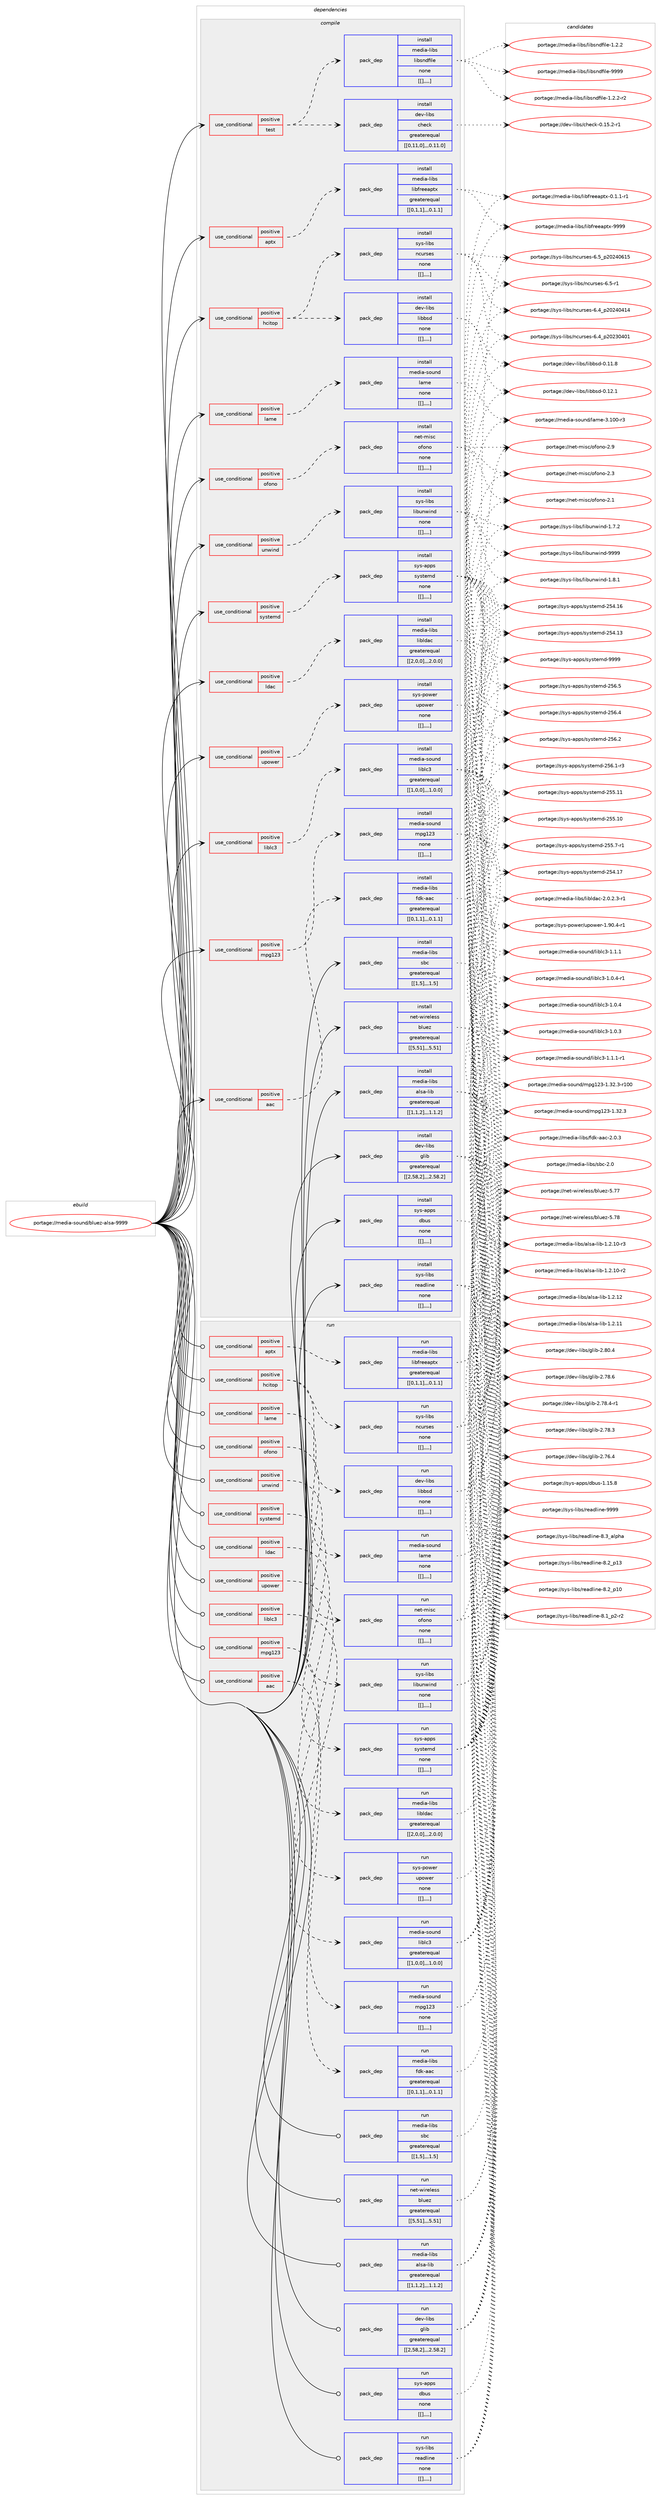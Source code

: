 digraph prolog {

# *************
# Graph options
# *************

newrank=true;
concentrate=true;
compound=true;
graph [rankdir=LR,fontname=Helvetica,fontsize=10,ranksep=1.5];#, ranksep=2.5, nodesep=0.2];
edge  [arrowhead=vee];
node  [fontname=Helvetica,fontsize=10];

# **********
# The ebuild
# **********

subgraph cluster_leftcol {
color=gray;
label=<<i>ebuild</i>>;
id [label="portage://media-sound/bluez-alsa-9999", color=red, width=4, href="../media-sound/bluez-alsa-9999.svg"];
}

# ****************
# The dependencies
# ****************

subgraph cluster_midcol {
color=gray;
label=<<i>dependencies</i>>;
subgraph cluster_compile {
fillcolor="#eeeeee";
style=filled;
label=<<i>compile</i>>;
subgraph cond83132 {
dependency330154 [label=<<TABLE BORDER="0" CELLBORDER="1" CELLSPACING="0" CELLPADDING="4"><TR><TD ROWSPAN="3" CELLPADDING="10">use_conditional</TD></TR><TR><TD>positive</TD></TR><TR><TD>aac</TD></TR></TABLE>>, shape=none, color=red];
subgraph pack244423 {
dependency330155 [label=<<TABLE BORDER="0" CELLBORDER="1" CELLSPACING="0" CELLPADDING="4" WIDTH="220"><TR><TD ROWSPAN="6" CELLPADDING="30">pack_dep</TD></TR><TR><TD WIDTH="110">install</TD></TR><TR><TD>media-libs</TD></TR><TR><TD>fdk-aac</TD></TR><TR><TD>greaterequal</TD></TR><TR><TD>[[0,1,1],,,0.1.1]</TD></TR></TABLE>>, shape=none, color=blue];
}
dependency330154:e -> dependency330155:w [weight=20,style="dashed",arrowhead="vee"];
}
id:e -> dependency330154:w [weight=20,style="solid",arrowhead="vee"];
subgraph cond83133 {
dependency330156 [label=<<TABLE BORDER="0" CELLBORDER="1" CELLSPACING="0" CELLPADDING="4"><TR><TD ROWSPAN="3" CELLPADDING="10">use_conditional</TD></TR><TR><TD>positive</TD></TR><TR><TD>aptx</TD></TR></TABLE>>, shape=none, color=red];
subgraph pack244424 {
dependency330157 [label=<<TABLE BORDER="0" CELLBORDER="1" CELLSPACING="0" CELLPADDING="4" WIDTH="220"><TR><TD ROWSPAN="6" CELLPADDING="30">pack_dep</TD></TR><TR><TD WIDTH="110">install</TD></TR><TR><TD>media-libs</TD></TR><TR><TD>libfreeaptx</TD></TR><TR><TD>greaterequal</TD></TR><TR><TD>[[0,1,1],,,0.1.1]</TD></TR></TABLE>>, shape=none, color=blue];
}
dependency330156:e -> dependency330157:w [weight=20,style="dashed",arrowhead="vee"];
}
id:e -> dependency330156:w [weight=20,style="solid",arrowhead="vee"];
subgraph cond83134 {
dependency330158 [label=<<TABLE BORDER="0" CELLBORDER="1" CELLSPACING="0" CELLPADDING="4"><TR><TD ROWSPAN="3" CELLPADDING="10">use_conditional</TD></TR><TR><TD>positive</TD></TR><TR><TD>hcitop</TD></TR></TABLE>>, shape=none, color=red];
subgraph pack244425 {
dependency330159 [label=<<TABLE BORDER="0" CELLBORDER="1" CELLSPACING="0" CELLPADDING="4" WIDTH="220"><TR><TD ROWSPAN="6" CELLPADDING="30">pack_dep</TD></TR><TR><TD WIDTH="110">install</TD></TR><TR><TD>dev-libs</TD></TR><TR><TD>libbsd</TD></TR><TR><TD>none</TD></TR><TR><TD>[[],,,,]</TD></TR></TABLE>>, shape=none, color=blue];
}
dependency330158:e -> dependency330159:w [weight=20,style="dashed",arrowhead="vee"];
subgraph pack244426 {
dependency330160 [label=<<TABLE BORDER="0" CELLBORDER="1" CELLSPACING="0" CELLPADDING="4" WIDTH="220"><TR><TD ROWSPAN="6" CELLPADDING="30">pack_dep</TD></TR><TR><TD WIDTH="110">install</TD></TR><TR><TD>sys-libs</TD></TR><TR><TD>ncurses</TD></TR><TR><TD>none</TD></TR><TR><TD>[[],,,,]</TD></TR></TABLE>>, shape=none, color=blue];
}
dependency330158:e -> dependency330160:w [weight=20,style="dashed",arrowhead="vee"];
}
id:e -> dependency330158:w [weight=20,style="solid",arrowhead="vee"];
subgraph cond83135 {
dependency330161 [label=<<TABLE BORDER="0" CELLBORDER="1" CELLSPACING="0" CELLPADDING="4"><TR><TD ROWSPAN="3" CELLPADDING="10">use_conditional</TD></TR><TR><TD>positive</TD></TR><TR><TD>lame</TD></TR></TABLE>>, shape=none, color=red];
subgraph pack244427 {
dependency330162 [label=<<TABLE BORDER="0" CELLBORDER="1" CELLSPACING="0" CELLPADDING="4" WIDTH="220"><TR><TD ROWSPAN="6" CELLPADDING="30">pack_dep</TD></TR><TR><TD WIDTH="110">install</TD></TR><TR><TD>media-sound</TD></TR><TR><TD>lame</TD></TR><TR><TD>none</TD></TR><TR><TD>[[],,,,]</TD></TR></TABLE>>, shape=none, color=blue];
}
dependency330161:e -> dependency330162:w [weight=20,style="dashed",arrowhead="vee"];
}
id:e -> dependency330161:w [weight=20,style="solid",arrowhead="vee"];
subgraph cond83136 {
dependency330163 [label=<<TABLE BORDER="0" CELLBORDER="1" CELLSPACING="0" CELLPADDING="4"><TR><TD ROWSPAN="3" CELLPADDING="10">use_conditional</TD></TR><TR><TD>positive</TD></TR><TR><TD>ldac</TD></TR></TABLE>>, shape=none, color=red];
subgraph pack244428 {
dependency330164 [label=<<TABLE BORDER="0" CELLBORDER="1" CELLSPACING="0" CELLPADDING="4" WIDTH="220"><TR><TD ROWSPAN="6" CELLPADDING="30">pack_dep</TD></TR><TR><TD WIDTH="110">install</TD></TR><TR><TD>media-libs</TD></TR><TR><TD>libldac</TD></TR><TR><TD>greaterequal</TD></TR><TR><TD>[[2,0,0],,,2.0.0]</TD></TR></TABLE>>, shape=none, color=blue];
}
dependency330163:e -> dependency330164:w [weight=20,style="dashed",arrowhead="vee"];
}
id:e -> dependency330163:w [weight=20,style="solid",arrowhead="vee"];
subgraph cond83137 {
dependency330165 [label=<<TABLE BORDER="0" CELLBORDER="1" CELLSPACING="0" CELLPADDING="4"><TR><TD ROWSPAN="3" CELLPADDING="10">use_conditional</TD></TR><TR><TD>positive</TD></TR><TR><TD>liblc3</TD></TR></TABLE>>, shape=none, color=red];
subgraph pack244429 {
dependency330166 [label=<<TABLE BORDER="0" CELLBORDER="1" CELLSPACING="0" CELLPADDING="4" WIDTH="220"><TR><TD ROWSPAN="6" CELLPADDING="30">pack_dep</TD></TR><TR><TD WIDTH="110">install</TD></TR><TR><TD>media-sound</TD></TR><TR><TD>liblc3</TD></TR><TR><TD>greaterequal</TD></TR><TR><TD>[[1,0,0],,,1.0.0]</TD></TR></TABLE>>, shape=none, color=blue];
}
dependency330165:e -> dependency330166:w [weight=20,style="dashed",arrowhead="vee"];
}
id:e -> dependency330165:w [weight=20,style="solid",arrowhead="vee"];
subgraph cond83138 {
dependency330167 [label=<<TABLE BORDER="0" CELLBORDER="1" CELLSPACING="0" CELLPADDING="4"><TR><TD ROWSPAN="3" CELLPADDING="10">use_conditional</TD></TR><TR><TD>positive</TD></TR><TR><TD>mpg123</TD></TR></TABLE>>, shape=none, color=red];
subgraph pack244430 {
dependency330168 [label=<<TABLE BORDER="0" CELLBORDER="1" CELLSPACING="0" CELLPADDING="4" WIDTH="220"><TR><TD ROWSPAN="6" CELLPADDING="30">pack_dep</TD></TR><TR><TD WIDTH="110">install</TD></TR><TR><TD>media-sound</TD></TR><TR><TD>mpg123</TD></TR><TR><TD>none</TD></TR><TR><TD>[[],,,,]</TD></TR></TABLE>>, shape=none, color=blue];
}
dependency330167:e -> dependency330168:w [weight=20,style="dashed",arrowhead="vee"];
}
id:e -> dependency330167:w [weight=20,style="solid",arrowhead="vee"];
subgraph cond83139 {
dependency330169 [label=<<TABLE BORDER="0" CELLBORDER="1" CELLSPACING="0" CELLPADDING="4"><TR><TD ROWSPAN="3" CELLPADDING="10">use_conditional</TD></TR><TR><TD>positive</TD></TR><TR><TD>ofono</TD></TR></TABLE>>, shape=none, color=red];
subgraph pack244431 {
dependency330170 [label=<<TABLE BORDER="0" CELLBORDER="1" CELLSPACING="0" CELLPADDING="4" WIDTH="220"><TR><TD ROWSPAN="6" CELLPADDING="30">pack_dep</TD></TR><TR><TD WIDTH="110">install</TD></TR><TR><TD>net-misc</TD></TR><TR><TD>ofono</TD></TR><TR><TD>none</TD></TR><TR><TD>[[],,,,]</TD></TR></TABLE>>, shape=none, color=blue];
}
dependency330169:e -> dependency330170:w [weight=20,style="dashed",arrowhead="vee"];
}
id:e -> dependency330169:w [weight=20,style="solid",arrowhead="vee"];
subgraph cond83140 {
dependency330171 [label=<<TABLE BORDER="0" CELLBORDER="1" CELLSPACING="0" CELLPADDING="4"><TR><TD ROWSPAN="3" CELLPADDING="10">use_conditional</TD></TR><TR><TD>positive</TD></TR><TR><TD>systemd</TD></TR></TABLE>>, shape=none, color=red];
subgraph pack244432 {
dependency330172 [label=<<TABLE BORDER="0" CELLBORDER="1" CELLSPACING="0" CELLPADDING="4" WIDTH="220"><TR><TD ROWSPAN="6" CELLPADDING="30">pack_dep</TD></TR><TR><TD WIDTH="110">install</TD></TR><TR><TD>sys-apps</TD></TR><TR><TD>systemd</TD></TR><TR><TD>none</TD></TR><TR><TD>[[],,,,]</TD></TR></TABLE>>, shape=none, color=blue];
}
dependency330171:e -> dependency330172:w [weight=20,style="dashed",arrowhead="vee"];
}
id:e -> dependency330171:w [weight=20,style="solid",arrowhead="vee"];
subgraph cond83141 {
dependency330173 [label=<<TABLE BORDER="0" CELLBORDER="1" CELLSPACING="0" CELLPADDING="4"><TR><TD ROWSPAN="3" CELLPADDING="10">use_conditional</TD></TR><TR><TD>positive</TD></TR><TR><TD>test</TD></TR></TABLE>>, shape=none, color=red];
subgraph pack244433 {
dependency330174 [label=<<TABLE BORDER="0" CELLBORDER="1" CELLSPACING="0" CELLPADDING="4" WIDTH="220"><TR><TD ROWSPAN="6" CELLPADDING="30">pack_dep</TD></TR><TR><TD WIDTH="110">install</TD></TR><TR><TD>dev-libs</TD></TR><TR><TD>check</TD></TR><TR><TD>greaterequal</TD></TR><TR><TD>[[0,11,0],,,0.11.0]</TD></TR></TABLE>>, shape=none, color=blue];
}
dependency330173:e -> dependency330174:w [weight=20,style="dashed",arrowhead="vee"];
subgraph pack244434 {
dependency330175 [label=<<TABLE BORDER="0" CELLBORDER="1" CELLSPACING="0" CELLPADDING="4" WIDTH="220"><TR><TD ROWSPAN="6" CELLPADDING="30">pack_dep</TD></TR><TR><TD WIDTH="110">install</TD></TR><TR><TD>media-libs</TD></TR><TR><TD>libsndfile</TD></TR><TR><TD>none</TD></TR><TR><TD>[[],,,,]</TD></TR></TABLE>>, shape=none, color=blue];
}
dependency330173:e -> dependency330175:w [weight=20,style="dashed",arrowhead="vee"];
}
id:e -> dependency330173:w [weight=20,style="solid",arrowhead="vee"];
subgraph cond83142 {
dependency330176 [label=<<TABLE BORDER="0" CELLBORDER="1" CELLSPACING="0" CELLPADDING="4"><TR><TD ROWSPAN="3" CELLPADDING="10">use_conditional</TD></TR><TR><TD>positive</TD></TR><TR><TD>unwind</TD></TR></TABLE>>, shape=none, color=red];
subgraph pack244435 {
dependency330177 [label=<<TABLE BORDER="0" CELLBORDER="1" CELLSPACING="0" CELLPADDING="4" WIDTH="220"><TR><TD ROWSPAN="6" CELLPADDING="30">pack_dep</TD></TR><TR><TD WIDTH="110">install</TD></TR><TR><TD>sys-libs</TD></TR><TR><TD>libunwind</TD></TR><TR><TD>none</TD></TR><TR><TD>[[],,,,]</TD></TR></TABLE>>, shape=none, color=blue];
}
dependency330176:e -> dependency330177:w [weight=20,style="dashed",arrowhead="vee"];
}
id:e -> dependency330176:w [weight=20,style="solid",arrowhead="vee"];
subgraph cond83143 {
dependency330178 [label=<<TABLE BORDER="0" CELLBORDER="1" CELLSPACING="0" CELLPADDING="4"><TR><TD ROWSPAN="3" CELLPADDING="10">use_conditional</TD></TR><TR><TD>positive</TD></TR><TR><TD>upower</TD></TR></TABLE>>, shape=none, color=red];
subgraph pack244436 {
dependency330179 [label=<<TABLE BORDER="0" CELLBORDER="1" CELLSPACING="0" CELLPADDING="4" WIDTH="220"><TR><TD ROWSPAN="6" CELLPADDING="30">pack_dep</TD></TR><TR><TD WIDTH="110">install</TD></TR><TR><TD>sys-power</TD></TR><TR><TD>upower</TD></TR><TR><TD>none</TD></TR><TR><TD>[[],,,,]</TD></TR></TABLE>>, shape=none, color=blue];
}
dependency330178:e -> dependency330179:w [weight=20,style="dashed",arrowhead="vee"];
}
id:e -> dependency330178:w [weight=20,style="solid",arrowhead="vee"];
subgraph pack244437 {
dependency330180 [label=<<TABLE BORDER="0" CELLBORDER="1" CELLSPACING="0" CELLPADDING="4" WIDTH="220"><TR><TD ROWSPAN="6" CELLPADDING="30">pack_dep</TD></TR><TR><TD WIDTH="110">install</TD></TR><TR><TD>dev-libs</TD></TR><TR><TD>glib</TD></TR><TR><TD>greaterequal</TD></TR><TR><TD>[[2,58,2],,,2.58.2]</TD></TR></TABLE>>, shape=none, color=blue];
}
id:e -> dependency330180:w [weight=20,style="solid",arrowhead="vee"];
subgraph pack244438 {
dependency330181 [label=<<TABLE BORDER="0" CELLBORDER="1" CELLSPACING="0" CELLPADDING="4" WIDTH="220"><TR><TD ROWSPAN="6" CELLPADDING="30">pack_dep</TD></TR><TR><TD WIDTH="110">install</TD></TR><TR><TD>media-libs</TD></TR><TR><TD>alsa-lib</TD></TR><TR><TD>greaterequal</TD></TR><TR><TD>[[1,1,2],,,1.1.2]</TD></TR></TABLE>>, shape=none, color=blue];
}
id:e -> dependency330181:w [weight=20,style="solid",arrowhead="vee"];
subgraph pack244439 {
dependency330182 [label=<<TABLE BORDER="0" CELLBORDER="1" CELLSPACING="0" CELLPADDING="4" WIDTH="220"><TR><TD ROWSPAN="6" CELLPADDING="30">pack_dep</TD></TR><TR><TD WIDTH="110">install</TD></TR><TR><TD>media-libs</TD></TR><TR><TD>sbc</TD></TR><TR><TD>greaterequal</TD></TR><TR><TD>[[1,5],,,1.5]</TD></TR></TABLE>>, shape=none, color=blue];
}
id:e -> dependency330182:w [weight=20,style="solid",arrowhead="vee"];
subgraph pack244440 {
dependency330183 [label=<<TABLE BORDER="0" CELLBORDER="1" CELLSPACING="0" CELLPADDING="4" WIDTH="220"><TR><TD ROWSPAN="6" CELLPADDING="30">pack_dep</TD></TR><TR><TD WIDTH="110">install</TD></TR><TR><TD>net-wireless</TD></TR><TR><TD>bluez</TD></TR><TR><TD>greaterequal</TD></TR><TR><TD>[[5,51],,,5.51]</TD></TR></TABLE>>, shape=none, color=blue];
}
id:e -> dependency330183:w [weight=20,style="solid",arrowhead="vee"];
subgraph pack244441 {
dependency330184 [label=<<TABLE BORDER="0" CELLBORDER="1" CELLSPACING="0" CELLPADDING="4" WIDTH="220"><TR><TD ROWSPAN="6" CELLPADDING="30">pack_dep</TD></TR><TR><TD WIDTH="110">install</TD></TR><TR><TD>sys-apps</TD></TR><TR><TD>dbus</TD></TR><TR><TD>none</TD></TR><TR><TD>[[],,,,]</TD></TR></TABLE>>, shape=none, color=blue];
}
id:e -> dependency330184:w [weight=20,style="solid",arrowhead="vee"];
subgraph pack244442 {
dependency330185 [label=<<TABLE BORDER="0" CELLBORDER="1" CELLSPACING="0" CELLPADDING="4" WIDTH="220"><TR><TD ROWSPAN="6" CELLPADDING="30">pack_dep</TD></TR><TR><TD WIDTH="110">install</TD></TR><TR><TD>sys-libs</TD></TR><TR><TD>readline</TD></TR><TR><TD>none</TD></TR><TR><TD>[[],,,,]</TD></TR></TABLE>>, shape=none, color=blue];
}
id:e -> dependency330185:w [weight=20,style="solid",arrowhead="vee"];
}
subgraph cluster_compileandrun {
fillcolor="#eeeeee";
style=filled;
label=<<i>compile and run</i>>;
}
subgraph cluster_run {
fillcolor="#eeeeee";
style=filled;
label=<<i>run</i>>;
subgraph cond83144 {
dependency330186 [label=<<TABLE BORDER="0" CELLBORDER="1" CELLSPACING="0" CELLPADDING="4"><TR><TD ROWSPAN="3" CELLPADDING="10">use_conditional</TD></TR><TR><TD>positive</TD></TR><TR><TD>aac</TD></TR></TABLE>>, shape=none, color=red];
subgraph pack244443 {
dependency330187 [label=<<TABLE BORDER="0" CELLBORDER="1" CELLSPACING="0" CELLPADDING="4" WIDTH="220"><TR><TD ROWSPAN="6" CELLPADDING="30">pack_dep</TD></TR><TR><TD WIDTH="110">run</TD></TR><TR><TD>media-libs</TD></TR><TR><TD>fdk-aac</TD></TR><TR><TD>greaterequal</TD></TR><TR><TD>[[0,1,1],,,0.1.1]</TD></TR></TABLE>>, shape=none, color=blue];
}
dependency330186:e -> dependency330187:w [weight=20,style="dashed",arrowhead="vee"];
}
id:e -> dependency330186:w [weight=20,style="solid",arrowhead="odot"];
subgraph cond83145 {
dependency330188 [label=<<TABLE BORDER="0" CELLBORDER="1" CELLSPACING="0" CELLPADDING="4"><TR><TD ROWSPAN="3" CELLPADDING="10">use_conditional</TD></TR><TR><TD>positive</TD></TR><TR><TD>aptx</TD></TR></TABLE>>, shape=none, color=red];
subgraph pack244444 {
dependency330189 [label=<<TABLE BORDER="0" CELLBORDER="1" CELLSPACING="0" CELLPADDING="4" WIDTH="220"><TR><TD ROWSPAN="6" CELLPADDING="30">pack_dep</TD></TR><TR><TD WIDTH="110">run</TD></TR><TR><TD>media-libs</TD></TR><TR><TD>libfreeaptx</TD></TR><TR><TD>greaterequal</TD></TR><TR><TD>[[0,1,1],,,0.1.1]</TD></TR></TABLE>>, shape=none, color=blue];
}
dependency330188:e -> dependency330189:w [weight=20,style="dashed",arrowhead="vee"];
}
id:e -> dependency330188:w [weight=20,style="solid",arrowhead="odot"];
subgraph cond83146 {
dependency330190 [label=<<TABLE BORDER="0" CELLBORDER="1" CELLSPACING="0" CELLPADDING="4"><TR><TD ROWSPAN="3" CELLPADDING="10">use_conditional</TD></TR><TR><TD>positive</TD></TR><TR><TD>hcitop</TD></TR></TABLE>>, shape=none, color=red];
subgraph pack244445 {
dependency330191 [label=<<TABLE BORDER="0" CELLBORDER="1" CELLSPACING="0" CELLPADDING="4" WIDTH="220"><TR><TD ROWSPAN="6" CELLPADDING="30">pack_dep</TD></TR><TR><TD WIDTH="110">run</TD></TR><TR><TD>dev-libs</TD></TR><TR><TD>libbsd</TD></TR><TR><TD>none</TD></TR><TR><TD>[[],,,,]</TD></TR></TABLE>>, shape=none, color=blue];
}
dependency330190:e -> dependency330191:w [weight=20,style="dashed",arrowhead="vee"];
subgraph pack244446 {
dependency330192 [label=<<TABLE BORDER="0" CELLBORDER="1" CELLSPACING="0" CELLPADDING="4" WIDTH="220"><TR><TD ROWSPAN="6" CELLPADDING="30">pack_dep</TD></TR><TR><TD WIDTH="110">run</TD></TR><TR><TD>sys-libs</TD></TR><TR><TD>ncurses</TD></TR><TR><TD>none</TD></TR><TR><TD>[[],,,,]</TD></TR></TABLE>>, shape=none, color=blue];
}
dependency330190:e -> dependency330192:w [weight=20,style="dashed",arrowhead="vee"];
}
id:e -> dependency330190:w [weight=20,style="solid",arrowhead="odot"];
subgraph cond83147 {
dependency330193 [label=<<TABLE BORDER="0" CELLBORDER="1" CELLSPACING="0" CELLPADDING="4"><TR><TD ROWSPAN="3" CELLPADDING="10">use_conditional</TD></TR><TR><TD>positive</TD></TR><TR><TD>lame</TD></TR></TABLE>>, shape=none, color=red];
subgraph pack244447 {
dependency330194 [label=<<TABLE BORDER="0" CELLBORDER="1" CELLSPACING="0" CELLPADDING="4" WIDTH="220"><TR><TD ROWSPAN="6" CELLPADDING="30">pack_dep</TD></TR><TR><TD WIDTH="110">run</TD></TR><TR><TD>media-sound</TD></TR><TR><TD>lame</TD></TR><TR><TD>none</TD></TR><TR><TD>[[],,,,]</TD></TR></TABLE>>, shape=none, color=blue];
}
dependency330193:e -> dependency330194:w [weight=20,style="dashed",arrowhead="vee"];
}
id:e -> dependency330193:w [weight=20,style="solid",arrowhead="odot"];
subgraph cond83148 {
dependency330195 [label=<<TABLE BORDER="0" CELLBORDER="1" CELLSPACING="0" CELLPADDING="4"><TR><TD ROWSPAN="3" CELLPADDING="10">use_conditional</TD></TR><TR><TD>positive</TD></TR><TR><TD>ldac</TD></TR></TABLE>>, shape=none, color=red];
subgraph pack244448 {
dependency330196 [label=<<TABLE BORDER="0" CELLBORDER="1" CELLSPACING="0" CELLPADDING="4" WIDTH="220"><TR><TD ROWSPAN="6" CELLPADDING="30">pack_dep</TD></TR><TR><TD WIDTH="110">run</TD></TR><TR><TD>media-libs</TD></TR><TR><TD>libldac</TD></TR><TR><TD>greaterequal</TD></TR><TR><TD>[[2,0,0],,,2.0.0]</TD></TR></TABLE>>, shape=none, color=blue];
}
dependency330195:e -> dependency330196:w [weight=20,style="dashed",arrowhead="vee"];
}
id:e -> dependency330195:w [weight=20,style="solid",arrowhead="odot"];
subgraph cond83149 {
dependency330197 [label=<<TABLE BORDER="0" CELLBORDER="1" CELLSPACING="0" CELLPADDING="4"><TR><TD ROWSPAN="3" CELLPADDING="10">use_conditional</TD></TR><TR><TD>positive</TD></TR><TR><TD>liblc3</TD></TR></TABLE>>, shape=none, color=red];
subgraph pack244449 {
dependency330198 [label=<<TABLE BORDER="0" CELLBORDER="1" CELLSPACING="0" CELLPADDING="4" WIDTH="220"><TR><TD ROWSPAN="6" CELLPADDING="30">pack_dep</TD></TR><TR><TD WIDTH="110">run</TD></TR><TR><TD>media-sound</TD></TR><TR><TD>liblc3</TD></TR><TR><TD>greaterequal</TD></TR><TR><TD>[[1,0,0],,,1.0.0]</TD></TR></TABLE>>, shape=none, color=blue];
}
dependency330197:e -> dependency330198:w [weight=20,style="dashed",arrowhead="vee"];
}
id:e -> dependency330197:w [weight=20,style="solid",arrowhead="odot"];
subgraph cond83150 {
dependency330199 [label=<<TABLE BORDER="0" CELLBORDER="1" CELLSPACING="0" CELLPADDING="4"><TR><TD ROWSPAN="3" CELLPADDING="10">use_conditional</TD></TR><TR><TD>positive</TD></TR><TR><TD>mpg123</TD></TR></TABLE>>, shape=none, color=red];
subgraph pack244450 {
dependency330200 [label=<<TABLE BORDER="0" CELLBORDER="1" CELLSPACING="0" CELLPADDING="4" WIDTH="220"><TR><TD ROWSPAN="6" CELLPADDING="30">pack_dep</TD></TR><TR><TD WIDTH="110">run</TD></TR><TR><TD>media-sound</TD></TR><TR><TD>mpg123</TD></TR><TR><TD>none</TD></TR><TR><TD>[[],,,,]</TD></TR></TABLE>>, shape=none, color=blue];
}
dependency330199:e -> dependency330200:w [weight=20,style="dashed",arrowhead="vee"];
}
id:e -> dependency330199:w [weight=20,style="solid",arrowhead="odot"];
subgraph cond83151 {
dependency330201 [label=<<TABLE BORDER="0" CELLBORDER="1" CELLSPACING="0" CELLPADDING="4"><TR><TD ROWSPAN="3" CELLPADDING="10">use_conditional</TD></TR><TR><TD>positive</TD></TR><TR><TD>ofono</TD></TR></TABLE>>, shape=none, color=red];
subgraph pack244451 {
dependency330202 [label=<<TABLE BORDER="0" CELLBORDER="1" CELLSPACING="0" CELLPADDING="4" WIDTH="220"><TR><TD ROWSPAN="6" CELLPADDING="30">pack_dep</TD></TR><TR><TD WIDTH="110">run</TD></TR><TR><TD>net-misc</TD></TR><TR><TD>ofono</TD></TR><TR><TD>none</TD></TR><TR><TD>[[],,,,]</TD></TR></TABLE>>, shape=none, color=blue];
}
dependency330201:e -> dependency330202:w [weight=20,style="dashed",arrowhead="vee"];
}
id:e -> dependency330201:w [weight=20,style="solid",arrowhead="odot"];
subgraph cond83152 {
dependency330203 [label=<<TABLE BORDER="0" CELLBORDER="1" CELLSPACING="0" CELLPADDING="4"><TR><TD ROWSPAN="3" CELLPADDING="10">use_conditional</TD></TR><TR><TD>positive</TD></TR><TR><TD>systemd</TD></TR></TABLE>>, shape=none, color=red];
subgraph pack244452 {
dependency330204 [label=<<TABLE BORDER="0" CELLBORDER="1" CELLSPACING="0" CELLPADDING="4" WIDTH="220"><TR><TD ROWSPAN="6" CELLPADDING="30">pack_dep</TD></TR><TR><TD WIDTH="110">run</TD></TR><TR><TD>sys-apps</TD></TR><TR><TD>systemd</TD></TR><TR><TD>none</TD></TR><TR><TD>[[],,,,]</TD></TR></TABLE>>, shape=none, color=blue];
}
dependency330203:e -> dependency330204:w [weight=20,style="dashed",arrowhead="vee"];
}
id:e -> dependency330203:w [weight=20,style="solid",arrowhead="odot"];
subgraph cond83153 {
dependency330205 [label=<<TABLE BORDER="0" CELLBORDER="1" CELLSPACING="0" CELLPADDING="4"><TR><TD ROWSPAN="3" CELLPADDING="10">use_conditional</TD></TR><TR><TD>positive</TD></TR><TR><TD>unwind</TD></TR></TABLE>>, shape=none, color=red];
subgraph pack244453 {
dependency330206 [label=<<TABLE BORDER="0" CELLBORDER="1" CELLSPACING="0" CELLPADDING="4" WIDTH="220"><TR><TD ROWSPAN="6" CELLPADDING="30">pack_dep</TD></TR><TR><TD WIDTH="110">run</TD></TR><TR><TD>sys-libs</TD></TR><TR><TD>libunwind</TD></TR><TR><TD>none</TD></TR><TR><TD>[[],,,,]</TD></TR></TABLE>>, shape=none, color=blue];
}
dependency330205:e -> dependency330206:w [weight=20,style="dashed",arrowhead="vee"];
}
id:e -> dependency330205:w [weight=20,style="solid",arrowhead="odot"];
subgraph cond83154 {
dependency330207 [label=<<TABLE BORDER="0" CELLBORDER="1" CELLSPACING="0" CELLPADDING="4"><TR><TD ROWSPAN="3" CELLPADDING="10">use_conditional</TD></TR><TR><TD>positive</TD></TR><TR><TD>upower</TD></TR></TABLE>>, shape=none, color=red];
subgraph pack244454 {
dependency330208 [label=<<TABLE BORDER="0" CELLBORDER="1" CELLSPACING="0" CELLPADDING="4" WIDTH="220"><TR><TD ROWSPAN="6" CELLPADDING="30">pack_dep</TD></TR><TR><TD WIDTH="110">run</TD></TR><TR><TD>sys-power</TD></TR><TR><TD>upower</TD></TR><TR><TD>none</TD></TR><TR><TD>[[],,,,]</TD></TR></TABLE>>, shape=none, color=blue];
}
dependency330207:e -> dependency330208:w [weight=20,style="dashed",arrowhead="vee"];
}
id:e -> dependency330207:w [weight=20,style="solid",arrowhead="odot"];
subgraph pack244455 {
dependency330209 [label=<<TABLE BORDER="0" CELLBORDER="1" CELLSPACING="0" CELLPADDING="4" WIDTH="220"><TR><TD ROWSPAN="6" CELLPADDING="30">pack_dep</TD></TR><TR><TD WIDTH="110">run</TD></TR><TR><TD>dev-libs</TD></TR><TR><TD>glib</TD></TR><TR><TD>greaterequal</TD></TR><TR><TD>[[2,58,2],,,2.58.2]</TD></TR></TABLE>>, shape=none, color=blue];
}
id:e -> dependency330209:w [weight=20,style="solid",arrowhead="odot"];
subgraph pack244456 {
dependency330210 [label=<<TABLE BORDER="0" CELLBORDER="1" CELLSPACING="0" CELLPADDING="4" WIDTH="220"><TR><TD ROWSPAN="6" CELLPADDING="30">pack_dep</TD></TR><TR><TD WIDTH="110">run</TD></TR><TR><TD>media-libs</TD></TR><TR><TD>alsa-lib</TD></TR><TR><TD>greaterequal</TD></TR><TR><TD>[[1,1,2],,,1.1.2]</TD></TR></TABLE>>, shape=none, color=blue];
}
id:e -> dependency330210:w [weight=20,style="solid",arrowhead="odot"];
subgraph pack244457 {
dependency330211 [label=<<TABLE BORDER="0" CELLBORDER="1" CELLSPACING="0" CELLPADDING="4" WIDTH="220"><TR><TD ROWSPAN="6" CELLPADDING="30">pack_dep</TD></TR><TR><TD WIDTH="110">run</TD></TR><TR><TD>media-libs</TD></TR><TR><TD>sbc</TD></TR><TR><TD>greaterequal</TD></TR><TR><TD>[[1,5],,,1.5]</TD></TR></TABLE>>, shape=none, color=blue];
}
id:e -> dependency330211:w [weight=20,style="solid",arrowhead="odot"];
subgraph pack244458 {
dependency330212 [label=<<TABLE BORDER="0" CELLBORDER="1" CELLSPACING="0" CELLPADDING="4" WIDTH="220"><TR><TD ROWSPAN="6" CELLPADDING="30">pack_dep</TD></TR><TR><TD WIDTH="110">run</TD></TR><TR><TD>net-wireless</TD></TR><TR><TD>bluez</TD></TR><TR><TD>greaterequal</TD></TR><TR><TD>[[5,51],,,5.51]</TD></TR></TABLE>>, shape=none, color=blue];
}
id:e -> dependency330212:w [weight=20,style="solid",arrowhead="odot"];
subgraph pack244459 {
dependency330213 [label=<<TABLE BORDER="0" CELLBORDER="1" CELLSPACING="0" CELLPADDING="4" WIDTH="220"><TR><TD ROWSPAN="6" CELLPADDING="30">pack_dep</TD></TR><TR><TD WIDTH="110">run</TD></TR><TR><TD>sys-apps</TD></TR><TR><TD>dbus</TD></TR><TR><TD>none</TD></TR><TR><TD>[[],,,,]</TD></TR></TABLE>>, shape=none, color=blue];
}
id:e -> dependency330213:w [weight=20,style="solid",arrowhead="odot"];
subgraph pack244460 {
dependency330214 [label=<<TABLE BORDER="0" CELLBORDER="1" CELLSPACING="0" CELLPADDING="4" WIDTH="220"><TR><TD ROWSPAN="6" CELLPADDING="30">pack_dep</TD></TR><TR><TD WIDTH="110">run</TD></TR><TR><TD>sys-libs</TD></TR><TR><TD>readline</TD></TR><TR><TD>none</TD></TR><TR><TD>[[],,,,]</TD></TR></TABLE>>, shape=none, color=blue];
}
id:e -> dependency330214:w [weight=20,style="solid",arrowhead="odot"];
}
}

# **************
# The candidates
# **************

subgraph cluster_choices {
rank=same;
color=gray;
label=<<i>candidates</i>>;

subgraph choice244423 {
color=black;
nodesep=1;
choice1091011001059745108105981154710210010745979799455046484651 [label="portage://media-libs/fdk-aac-2.0.3", color=red, width=4,href="../media-libs/fdk-aac-2.0.3.svg"];
dependency330155:e -> choice1091011001059745108105981154710210010745979799455046484651:w [style=dotted,weight="100"];
}
subgraph choice244424 {
color=black;
nodesep=1;
choice1091011001059745108105981154710810598102114101101971121161204557575757 [label="portage://media-libs/libfreeaptx-9999", color=red, width=4,href="../media-libs/libfreeaptx-9999.svg"];
choice1091011001059745108105981154710810598102114101101971121161204548464946494511449 [label="portage://media-libs/libfreeaptx-0.1.1-r1", color=red, width=4,href="../media-libs/libfreeaptx-0.1.1-r1.svg"];
dependency330157:e -> choice1091011001059745108105981154710810598102114101101971121161204557575757:w [style=dotted,weight="100"];
dependency330157:e -> choice1091011001059745108105981154710810598102114101101971121161204548464946494511449:w [style=dotted,weight="100"];
}
subgraph choice244425 {
color=black;
nodesep=1;
choice100101118451081059811547108105989811510045484649504649 [label="portage://dev-libs/libbsd-0.12.1", color=red, width=4,href="../dev-libs/libbsd-0.12.1.svg"];
choice100101118451081059811547108105989811510045484649494656 [label="portage://dev-libs/libbsd-0.11.8", color=red, width=4,href="../dev-libs/libbsd-0.11.8.svg"];
dependency330159:e -> choice100101118451081059811547108105989811510045484649504649:w [style=dotted,weight="100"];
dependency330159:e -> choice100101118451081059811547108105989811510045484649494656:w [style=dotted,weight="100"];
}
subgraph choice244426 {
color=black;
nodesep=1;
choice1151211154510810598115471109911711411510111545544653951125048505248544953 [label="portage://sys-libs/ncurses-6.5_p20240615", color=red, width=4,href="../sys-libs/ncurses-6.5_p20240615.svg"];
choice11512111545108105981154711099117114115101115455446534511449 [label="portage://sys-libs/ncurses-6.5-r1", color=red, width=4,href="../sys-libs/ncurses-6.5-r1.svg"];
choice1151211154510810598115471109911711411510111545544652951125048505248524952 [label="portage://sys-libs/ncurses-6.4_p20240414", color=red, width=4,href="../sys-libs/ncurses-6.4_p20240414.svg"];
choice1151211154510810598115471109911711411510111545544652951125048505148524849 [label="portage://sys-libs/ncurses-6.4_p20230401", color=red, width=4,href="../sys-libs/ncurses-6.4_p20230401.svg"];
dependency330160:e -> choice1151211154510810598115471109911711411510111545544653951125048505248544953:w [style=dotted,weight="100"];
dependency330160:e -> choice11512111545108105981154711099117114115101115455446534511449:w [style=dotted,weight="100"];
dependency330160:e -> choice1151211154510810598115471109911711411510111545544652951125048505248524952:w [style=dotted,weight="100"];
dependency330160:e -> choice1151211154510810598115471109911711411510111545544652951125048505148524849:w [style=dotted,weight="100"];
}
subgraph choice244427 {
color=black;
nodesep=1;
choice109101100105974511511111711010047108971091014551464948484511451 [label="portage://media-sound/lame-3.100-r3", color=red, width=4,href="../media-sound/lame-3.100-r3.svg"];
dependency330162:e -> choice109101100105974511511111711010047108971091014551464948484511451:w [style=dotted,weight="100"];
}
subgraph choice244428 {
color=black;
nodesep=1;
choice1091011001059745108105981154710810598108100979945504648465046514511449 [label="portage://media-libs/libldac-2.0.2.3-r1", color=red, width=4,href="../media-libs/libldac-2.0.2.3-r1.svg"];
dependency330164:e -> choice1091011001059745108105981154710810598108100979945504648465046514511449:w [style=dotted,weight="100"];
}
subgraph choice244429 {
color=black;
nodesep=1;
choice1091011001059745115111117110100471081059810899514549464946494511449 [label="portage://media-sound/liblc3-1.1.1-r1", color=red, width=4,href="../media-sound/liblc3-1.1.1-r1.svg"];
choice109101100105974511511111711010047108105981089951454946494649 [label="portage://media-sound/liblc3-1.1.1", color=red, width=4,href="../media-sound/liblc3-1.1.1.svg"];
choice1091011001059745115111117110100471081059810899514549464846524511449 [label="portage://media-sound/liblc3-1.0.4-r1", color=red, width=4,href="../media-sound/liblc3-1.0.4-r1.svg"];
choice109101100105974511511111711010047108105981089951454946484652 [label="portage://media-sound/liblc3-1.0.4", color=red, width=4,href="../media-sound/liblc3-1.0.4.svg"];
choice109101100105974511511111711010047108105981089951454946484651 [label="portage://media-sound/liblc3-1.0.3", color=red, width=4,href="../media-sound/liblc3-1.0.3.svg"];
dependency330166:e -> choice1091011001059745115111117110100471081059810899514549464946494511449:w [style=dotted,weight="100"];
dependency330166:e -> choice109101100105974511511111711010047108105981089951454946494649:w [style=dotted,weight="100"];
dependency330166:e -> choice1091011001059745115111117110100471081059810899514549464846524511449:w [style=dotted,weight="100"];
dependency330166:e -> choice109101100105974511511111711010047108105981089951454946484652:w [style=dotted,weight="100"];
dependency330166:e -> choice109101100105974511511111711010047108105981089951454946484651:w [style=dotted,weight="100"];
}
subgraph choice244430 {
color=black;
nodesep=1;
choice1091011001059745115111117110100471091121034950514549465150465145114494848 [label="portage://media-sound/mpg123-1.32.3-r100", color=red, width=4,href="../media-sound/mpg123-1.32.3-r100.svg"];
choice10910110010597451151111171101004710911210349505145494651504651 [label="portage://media-sound/mpg123-1.32.3", color=red, width=4,href="../media-sound/mpg123-1.32.3.svg"];
dependency330168:e -> choice1091011001059745115111117110100471091121034950514549465150465145114494848:w [style=dotted,weight="100"];
dependency330168:e -> choice10910110010597451151111171101004710911210349505145494651504651:w [style=dotted,weight="100"];
}
subgraph choice244431 {
color=black;
nodesep=1;
choice11010111645109105115994711110211111011145504657 [label="portage://net-misc/ofono-2.9", color=red, width=4,href="../net-misc/ofono-2.9.svg"];
choice11010111645109105115994711110211111011145504651 [label="portage://net-misc/ofono-2.3", color=red, width=4,href="../net-misc/ofono-2.3.svg"];
choice11010111645109105115994711110211111011145504649 [label="portage://net-misc/ofono-2.1", color=red, width=4,href="../net-misc/ofono-2.1.svg"];
dependency330170:e -> choice11010111645109105115994711110211111011145504657:w [style=dotted,weight="100"];
dependency330170:e -> choice11010111645109105115994711110211111011145504651:w [style=dotted,weight="100"];
dependency330170:e -> choice11010111645109105115994711110211111011145504649:w [style=dotted,weight="100"];
}
subgraph choice244432 {
color=black;
nodesep=1;
choice1151211154597112112115471151211151161011091004557575757 [label="portage://sys-apps/systemd-9999", color=red, width=4,href="../sys-apps/systemd-9999.svg"];
choice115121115459711211211547115121115116101109100455053544653 [label="portage://sys-apps/systemd-256.5", color=red, width=4,href="../sys-apps/systemd-256.5.svg"];
choice115121115459711211211547115121115116101109100455053544652 [label="portage://sys-apps/systemd-256.4", color=red, width=4,href="../sys-apps/systemd-256.4.svg"];
choice115121115459711211211547115121115116101109100455053544650 [label="portage://sys-apps/systemd-256.2", color=red, width=4,href="../sys-apps/systemd-256.2.svg"];
choice1151211154597112112115471151211151161011091004550535446494511451 [label="portage://sys-apps/systemd-256.1-r3", color=red, width=4,href="../sys-apps/systemd-256.1-r3.svg"];
choice11512111545971121121154711512111511610110910045505353464949 [label="portage://sys-apps/systemd-255.11", color=red, width=4,href="../sys-apps/systemd-255.11.svg"];
choice11512111545971121121154711512111511610110910045505353464948 [label="portage://sys-apps/systemd-255.10", color=red, width=4,href="../sys-apps/systemd-255.10.svg"];
choice1151211154597112112115471151211151161011091004550535346554511449 [label="portage://sys-apps/systemd-255.7-r1", color=red, width=4,href="../sys-apps/systemd-255.7-r1.svg"];
choice11512111545971121121154711512111511610110910045505352464955 [label="portage://sys-apps/systemd-254.17", color=red, width=4,href="../sys-apps/systemd-254.17.svg"];
choice11512111545971121121154711512111511610110910045505352464954 [label="portage://sys-apps/systemd-254.16", color=red, width=4,href="../sys-apps/systemd-254.16.svg"];
choice11512111545971121121154711512111511610110910045505352464951 [label="portage://sys-apps/systemd-254.13", color=red, width=4,href="../sys-apps/systemd-254.13.svg"];
dependency330172:e -> choice1151211154597112112115471151211151161011091004557575757:w [style=dotted,weight="100"];
dependency330172:e -> choice115121115459711211211547115121115116101109100455053544653:w [style=dotted,weight="100"];
dependency330172:e -> choice115121115459711211211547115121115116101109100455053544652:w [style=dotted,weight="100"];
dependency330172:e -> choice115121115459711211211547115121115116101109100455053544650:w [style=dotted,weight="100"];
dependency330172:e -> choice1151211154597112112115471151211151161011091004550535446494511451:w [style=dotted,weight="100"];
dependency330172:e -> choice11512111545971121121154711512111511610110910045505353464949:w [style=dotted,weight="100"];
dependency330172:e -> choice11512111545971121121154711512111511610110910045505353464948:w [style=dotted,weight="100"];
dependency330172:e -> choice1151211154597112112115471151211151161011091004550535346554511449:w [style=dotted,weight="100"];
dependency330172:e -> choice11512111545971121121154711512111511610110910045505352464955:w [style=dotted,weight="100"];
dependency330172:e -> choice11512111545971121121154711512111511610110910045505352464954:w [style=dotted,weight="100"];
dependency330172:e -> choice11512111545971121121154711512111511610110910045505352464951:w [style=dotted,weight="100"];
}
subgraph choice244433 {
color=black;
nodesep=1;
choice1001011184510810598115479910410199107454846495346504511449 [label="portage://dev-libs/check-0.15.2-r1", color=red, width=4,href="../dev-libs/check-0.15.2-r1.svg"];
dependency330174:e -> choice1001011184510810598115479910410199107454846495346504511449:w [style=dotted,weight="100"];
}
subgraph choice244434 {
color=black;
nodesep=1;
choice10910110010597451081059811547108105981151101001021051081014557575757 [label="portage://media-libs/libsndfile-9999", color=red, width=4,href="../media-libs/libsndfile-9999.svg"];
choice10910110010597451081059811547108105981151101001021051081014549465046504511450 [label="portage://media-libs/libsndfile-1.2.2-r2", color=red, width=4,href="../media-libs/libsndfile-1.2.2-r2.svg"];
choice1091011001059745108105981154710810598115110100102105108101454946504650 [label="portage://media-libs/libsndfile-1.2.2", color=red, width=4,href="../media-libs/libsndfile-1.2.2.svg"];
dependency330175:e -> choice10910110010597451081059811547108105981151101001021051081014557575757:w [style=dotted,weight="100"];
dependency330175:e -> choice10910110010597451081059811547108105981151101001021051081014549465046504511450:w [style=dotted,weight="100"];
dependency330175:e -> choice1091011001059745108105981154710810598115110100102105108101454946504650:w [style=dotted,weight="100"];
}
subgraph choice244435 {
color=black;
nodesep=1;
choice115121115451081059811547108105981171101191051101004557575757 [label="portage://sys-libs/libunwind-9999", color=red, width=4,href="../sys-libs/libunwind-9999.svg"];
choice11512111545108105981154710810598117110119105110100454946564649 [label="portage://sys-libs/libunwind-1.8.1", color=red, width=4,href="../sys-libs/libunwind-1.8.1.svg"];
choice11512111545108105981154710810598117110119105110100454946554650 [label="portage://sys-libs/libunwind-1.7.2", color=red, width=4,href="../sys-libs/libunwind-1.7.2.svg"];
dependency330177:e -> choice115121115451081059811547108105981171101191051101004557575757:w [style=dotted,weight="100"];
dependency330177:e -> choice11512111545108105981154710810598117110119105110100454946564649:w [style=dotted,weight="100"];
dependency330177:e -> choice11512111545108105981154710810598117110119105110100454946554650:w [style=dotted,weight="100"];
}
subgraph choice244436 {
color=black;
nodesep=1;
choice1151211154511211111910111447117112111119101114454946574846524511449 [label="portage://sys-power/upower-1.90.4-r1", color=red, width=4,href="../sys-power/upower-1.90.4-r1.svg"];
dependency330179:e -> choice1151211154511211111910111447117112111119101114454946574846524511449:w [style=dotted,weight="100"];
}
subgraph choice244437 {
color=black;
nodesep=1;
choice1001011184510810598115471031081059845504656484652 [label="portage://dev-libs/glib-2.80.4", color=red, width=4,href="../dev-libs/glib-2.80.4.svg"];
choice1001011184510810598115471031081059845504655564654 [label="portage://dev-libs/glib-2.78.6", color=red, width=4,href="../dev-libs/glib-2.78.6.svg"];
choice10010111845108105981154710310810598455046555646524511449 [label="portage://dev-libs/glib-2.78.4-r1", color=red, width=4,href="../dev-libs/glib-2.78.4-r1.svg"];
choice1001011184510810598115471031081059845504655564651 [label="portage://dev-libs/glib-2.78.3", color=red, width=4,href="../dev-libs/glib-2.78.3.svg"];
choice1001011184510810598115471031081059845504655544652 [label="portage://dev-libs/glib-2.76.4", color=red, width=4,href="../dev-libs/glib-2.76.4.svg"];
dependency330180:e -> choice1001011184510810598115471031081059845504656484652:w [style=dotted,weight="100"];
dependency330180:e -> choice1001011184510810598115471031081059845504655564654:w [style=dotted,weight="100"];
dependency330180:e -> choice10010111845108105981154710310810598455046555646524511449:w [style=dotted,weight="100"];
dependency330180:e -> choice1001011184510810598115471031081059845504655564651:w [style=dotted,weight="100"];
dependency330180:e -> choice1001011184510810598115471031081059845504655544652:w [style=dotted,weight="100"];
}
subgraph choice244438 {
color=black;
nodesep=1;
choice109101100105974510810598115479710811597451081059845494650464950 [label="portage://media-libs/alsa-lib-1.2.12", color=red, width=4,href="../media-libs/alsa-lib-1.2.12.svg"];
choice109101100105974510810598115479710811597451081059845494650464949 [label="portage://media-libs/alsa-lib-1.2.11", color=red, width=4,href="../media-libs/alsa-lib-1.2.11.svg"];
choice1091011001059745108105981154797108115974510810598454946504649484511451 [label="portage://media-libs/alsa-lib-1.2.10-r3", color=red, width=4,href="../media-libs/alsa-lib-1.2.10-r3.svg"];
choice1091011001059745108105981154797108115974510810598454946504649484511450 [label="portage://media-libs/alsa-lib-1.2.10-r2", color=red, width=4,href="../media-libs/alsa-lib-1.2.10-r2.svg"];
dependency330181:e -> choice109101100105974510810598115479710811597451081059845494650464950:w [style=dotted,weight="100"];
dependency330181:e -> choice109101100105974510810598115479710811597451081059845494650464949:w [style=dotted,weight="100"];
dependency330181:e -> choice1091011001059745108105981154797108115974510810598454946504649484511451:w [style=dotted,weight="100"];
dependency330181:e -> choice1091011001059745108105981154797108115974510810598454946504649484511450:w [style=dotted,weight="100"];
}
subgraph choice244439 {
color=black;
nodesep=1;
choice10910110010597451081059811547115989945504648 [label="portage://media-libs/sbc-2.0", color=red, width=4,href="../media-libs/sbc-2.0.svg"];
dependency330182:e -> choice10910110010597451081059811547115989945504648:w [style=dotted,weight="100"];
}
subgraph choice244440 {
color=black;
nodesep=1;
choice1101011164511910511410110810111511547981081171011224553465556 [label="portage://net-wireless/bluez-5.78", color=red, width=4,href="../net-wireless/bluez-5.78.svg"];
choice1101011164511910511410110810111511547981081171011224553465555 [label="portage://net-wireless/bluez-5.77", color=red, width=4,href="../net-wireless/bluez-5.77.svg"];
dependency330183:e -> choice1101011164511910511410110810111511547981081171011224553465556:w [style=dotted,weight="100"];
dependency330183:e -> choice1101011164511910511410110810111511547981081171011224553465555:w [style=dotted,weight="100"];
}
subgraph choice244441 {
color=black;
nodesep=1;
choice1151211154597112112115471009811711545494649534656 [label="portage://sys-apps/dbus-1.15.8", color=red, width=4,href="../sys-apps/dbus-1.15.8.svg"];
dependency330184:e -> choice1151211154597112112115471009811711545494649534656:w [style=dotted,weight="100"];
}
subgraph choice244442 {
color=black;
nodesep=1;
choice115121115451081059811547114101971001081051101014557575757 [label="portage://sys-libs/readline-9999", color=red, width=4,href="../sys-libs/readline-9999.svg"];
choice1151211154510810598115471141019710010810511010145564651959710811210497 [label="portage://sys-libs/readline-8.3_alpha", color=red, width=4,href="../sys-libs/readline-8.3_alpha.svg"];
choice1151211154510810598115471141019710010810511010145564650951124951 [label="portage://sys-libs/readline-8.2_p13", color=red, width=4,href="../sys-libs/readline-8.2_p13.svg"];
choice1151211154510810598115471141019710010810511010145564650951124948 [label="portage://sys-libs/readline-8.2_p10", color=red, width=4,href="../sys-libs/readline-8.2_p10.svg"];
choice115121115451081059811547114101971001081051101014556464995112504511450 [label="portage://sys-libs/readline-8.1_p2-r2", color=red, width=4,href="../sys-libs/readline-8.1_p2-r2.svg"];
dependency330185:e -> choice115121115451081059811547114101971001081051101014557575757:w [style=dotted,weight="100"];
dependency330185:e -> choice1151211154510810598115471141019710010810511010145564651959710811210497:w [style=dotted,weight="100"];
dependency330185:e -> choice1151211154510810598115471141019710010810511010145564650951124951:w [style=dotted,weight="100"];
dependency330185:e -> choice1151211154510810598115471141019710010810511010145564650951124948:w [style=dotted,weight="100"];
dependency330185:e -> choice115121115451081059811547114101971001081051101014556464995112504511450:w [style=dotted,weight="100"];
}
subgraph choice244443 {
color=black;
nodesep=1;
choice1091011001059745108105981154710210010745979799455046484651 [label="portage://media-libs/fdk-aac-2.0.3", color=red, width=4,href="../media-libs/fdk-aac-2.0.3.svg"];
dependency330187:e -> choice1091011001059745108105981154710210010745979799455046484651:w [style=dotted,weight="100"];
}
subgraph choice244444 {
color=black;
nodesep=1;
choice1091011001059745108105981154710810598102114101101971121161204557575757 [label="portage://media-libs/libfreeaptx-9999", color=red, width=4,href="../media-libs/libfreeaptx-9999.svg"];
choice1091011001059745108105981154710810598102114101101971121161204548464946494511449 [label="portage://media-libs/libfreeaptx-0.1.1-r1", color=red, width=4,href="../media-libs/libfreeaptx-0.1.1-r1.svg"];
dependency330189:e -> choice1091011001059745108105981154710810598102114101101971121161204557575757:w [style=dotted,weight="100"];
dependency330189:e -> choice1091011001059745108105981154710810598102114101101971121161204548464946494511449:w [style=dotted,weight="100"];
}
subgraph choice244445 {
color=black;
nodesep=1;
choice100101118451081059811547108105989811510045484649504649 [label="portage://dev-libs/libbsd-0.12.1", color=red, width=4,href="../dev-libs/libbsd-0.12.1.svg"];
choice100101118451081059811547108105989811510045484649494656 [label="portage://dev-libs/libbsd-0.11.8", color=red, width=4,href="../dev-libs/libbsd-0.11.8.svg"];
dependency330191:e -> choice100101118451081059811547108105989811510045484649504649:w [style=dotted,weight="100"];
dependency330191:e -> choice100101118451081059811547108105989811510045484649494656:w [style=dotted,weight="100"];
}
subgraph choice244446 {
color=black;
nodesep=1;
choice1151211154510810598115471109911711411510111545544653951125048505248544953 [label="portage://sys-libs/ncurses-6.5_p20240615", color=red, width=4,href="../sys-libs/ncurses-6.5_p20240615.svg"];
choice11512111545108105981154711099117114115101115455446534511449 [label="portage://sys-libs/ncurses-6.5-r1", color=red, width=4,href="../sys-libs/ncurses-6.5-r1.svg"];
choice1151211154510810598115471109911711411510111545544652951125048505248524952 [label="portage://sys-libs/ncurses-6.4_p20240414", color=red, width=4,href="../sys-libs/ncurses-6.4_p20240414.svg"];
choice1151211154510810598115471109911711411510111545544652951125048505148524849 [label="portage://sys-libs/ncurses-6.4_p20230401", color=red, width=4,href="../sys-libs/ncurses-6.4_p20230401.svg"];
dependency330192:e -> choice1151211154510810598115471109911711411510111545544653951125048505248544953:w [style=dotted,weight="100"];
dependency330192:e -> choice11512111545108105981154711099117114115101115455446534511449:w [style=dotted,weight="100"];
dependency330192:e -> choice1151211154510810598115471109911711411510111545544652951125048505248524952:w [style=dotted,weight="100"];
dependency330192:e -> choice1151211154510810598115471109911711411510111545544652951125048505148524849:w [style=dotted,weight="100"];
}
subgraph choice244447 {
color=black;
nodesep=1;
choice109101100105974511511111711010047108971091014551464948484511451 [label="portage://media-sound/lame-3.100-r3", color=red, width=4,href="../media-sound/lame-3.100-r3.svg"];
dependency330194:e -> choice109101100105974511511111711010047108971091014551464948484511451:w [style=dotted,weight="100"];
}
subgraph choice244448 {
color=black;
nodesep=1;
choice1091011001059745108105981154710810598108100979945504648465046514511449 [label="portage://media-libs/libldac-2.0.2.3-r1", color=red, width=4,href="../media-libs/libldac-2.0.2.3-r1.svg"];
dependency330196:e -> choice1091011001059745108105981154710810598108100979945504648465046514511449:w [style=dotted,weight="100"];
}
subgraph choice244449 {
color=black;
nodesep=1;
choice1091011001059745115111117110100471081059810899514549464946494511449 [label="portage://media-sound/liblc3-1.1.1-r1", color=red, width=4,href="../media-sound/liblc3-1.1.1-r1.svg"];
choice109101100105974511511111711010047108105981089951454946494649 [label="portage://media-sound/liblc3-1.1.1", color=red, width=4,href="../media-sound/liblc3-1.1.1.svg"];
choice1091011001059745115111117110100471081059810899514549464846524511449 [label="portage://media-sound/liblc3-1.0.4-r1", color=red, width=4,href="../media-sound/liblc3-1.0.4-r1.svg"];
choice109101100105974511511111711010047108105981089951454946484652 [label="portage://media-sound/liblc3-1.0.4", color=red, width=4,href="../media-sound/liblc3-1.0.4.svg"];
choice109101100105974511511111711010047108105981089951454946484651 [label="portage://media-sound/liblc3-1.0.3", color=red, width=4,href="../media-sound/liblc3-1.0.3.svg"];
dependency330198:e -> choice1091011001059745115111117110100471081059810899514549464946494511449:w [style=dotted,weight="100"];
dependency330198:e -> choice109101100105974511511111711010047108105981089951454946494649:w [style=dotted,weight="100"];
dependency330198:e -> choice1091011001059745115111117110100471081059810899514549464846524511449:w [style=dotted,weight="100"];
dependency330198:e -> choice109101100105974511511111711010047108105981089951454946484652:w [style=dotted,weight="100"];
dependency330198:e -> choice109101100105974511511111711010047108105981089951454946484651:w [style=dotted,weight="100"];
}
subgraph choice244450 {
color=black;
nodesep=1;
choice1091011001059745115111117110100471091121034950514549465150465145114494848 [label="portage://media-sound/mpg123-1.32.3-r100", color=red, width=4,href="../media-sound/mpg123-1.32.3-r100.svg"];
choice10910110010597451151111171101004710911210349505145494651504651 [label="portage://media-sound/mpg123-1.32.3", color=red, width=4,href="../media-sound/mpg123-1.32.3.svg"];
dependency330200:e -> choice1091011001059745115111117110100471091121034950514549465150465145114494848:w [style=dotted,weight="100"];
dependency330200:e -> choice10910110010597451151111171101004710911210349505145494651504651:w [style=dotted,weight="100"];
}
subgraph choice244451 {
color=black;
nodesep=1;
choice11010111645109105115994711110211111011145504657 [label="portage://net-misc/ofono-2.9", color=red, width=4,href="../net-misc/ofono-2.9.svg"];
choice11010111645109105115994711110211111011145504651 [label="portage://net-misc/ofono-2.3", color=red, width=4,href="../net-misc/ofono-2.3.svg"];
choice11010111645109105115994711110211111011145504649 [label="portage://net-misc/ofono-2.1", color=red, width=4,href="../net-misc/ofono-2.1.svg"];
dependency330202:e -> choice11010111645109105115994711110211111011145504657:w [style=dotted,weight="100"];
dependency330202:e -> choice11010111645109105115994711110211111011145504651:w [style=dotted,weight="100"];
dependency330202:e -> choice11010111645109105115994711110211111011145504649:w [style=dotted,weight="100"];
}
subgraph choice244452 {
color=black;
nodesep=1;
choice1151211154597112112115471151211151161011091004557575757 [label="portage://sys-apps/systemd-9999", color=red, width=4,href="../sys-apps/systemd-9999.svg"];
choice115121115459711211211547115121115116101109100455053544653 [label="portage://sys-apps/systemd-256.5", color=red, width=4,href="../sys-apps/systemd-256.5.svg"];
choice115121115459711211211547115121115116101109100455053544652 [label="portage://sys-apps/systemd-256.4", color=red, width=4,href="../sys-apps/systemd-256.4.svg"];
choice115121115459711211211547115121115116101109100455053544650 [label="portage://sys-apps/systemd-256.2", color=red, width=4,href="../sys-apps/systemd-256.2.svg"];
choice1151211154597112112115471151211151161011091004550535446494511451 [label="portage://sys-apps/systemd-256.1-r3", color=red, width=4,href="../sys-apps/systemd-256.1-r3.svg"];
choice11512111545971121121154711512111511610110910045505353464949 [label="portage://sys-apps/systemd-255.11", color=red, width=4,href="../sys-apps/systemd-255.11.svg"];
choice11512111545971121121154711512111511610110910045505353464948 [label="portage://sys-apps/systemd-255.10", color=red, width=4,href="../sys-apps/systemd-255.10.svg"];
choice1151211154597112112115471151211151161011091004550535346554511449 [label="portage://sys-apps/systemd-255.7-r1", color=red, width=4,href="../sys-apps/systemd-255.7-r1.svg"];
choice11512111545971121121154711512111511610110910045505352464955 [label="portage://sys-apps/systemd-254.17", color=red, width=4,href="../sys-apps/systemd-254.17.svg"];
choice11512111545971121121154711512111511610110910045505352464954 [label="portage://sys-apps/systemd-254.16", color=red, width=4,href="../sys-apps/systemd-254.16.svg"];
choice11512111545971121121154711512111511610110910045505352464951 [label="portage://sys-apps/systemd-254.13", color=red, width=4,href="../sys-apps/systemd-254.13.svg"];
dependency330204:e -> choice1151211154597112112115471151211151161011091004557575757:w [style=dotted,weight="100"];
dependency330204:e -> choice115121115459711211211547115121115116101109100455053544653:w [style=dotted,weight="100"];
dependency330204:e -> choice115121115459711211211547115121115116101109100455053544652:w [style=dotted,weight="100"];
dependency330204:e -> choice115121115459711211211547115121115116101109100455053544650:w [style=dotted,weight="100"];
dependency330204:e -> choice1151211154597112112115471151211151161011091004550535446494511451:w [style=dotted,weight="100"];
dependency330204:e -> choice11512111545971121121154711512111511610110910045505353464949:w [style=dotted,weight="100"];
dependency330204:e -> choice11512111545971121121154711512111511610110910045505353464948:w [style=dotted,weight="100"];
dependency330204:e -> choice1151211154597112112115471151211151161011091004550535346554511449:w [style=dotted,weight="100"];
dependency330204:e -> choice11512111545971121121154711512111511610110910045505352464955:w [style=dotted,weight="100"];
dependency330204:e -> choice11512111545971121121154711512111511610110910045505352464954:w [style=dotted,weight="100"];
dependency330204:e -> choice11512111545971121121154711512111511610110910045505352464951:w [style=dotted,weight="100"];
}
subgraph choice244453 {
color=black;
nodesep=1;
choice115121115451081059811547108105981171101191051101004557575757 [label="portage://sys-libs/libunwind-9999", color=red, width=4,href="../sys-libs/libunwind-9999.svg"];
choice11512111545108105981154710810598117110119105110100454946564649 [label="portage://sys-libs/libunwind-1.8.1", color=red, width=4,href="../sys-libs/libunwind-1.8.1.svg"];
choice11512111545108105981154710810598117110119105110100454946554650 [label="portage://sys-libs/libunwind-1.7.2", color=red, width=4,href="../sys-libs/libunwind-1.7.2.svg"];
dependency330206:e -> choice115121115451081059811547108105981171101191051101004557575757:w [style=dotted,weight="100"];
dependency330206:e -> choice11512111545108105981154710810598117110119105110100454946564649:w [style=dotted,weight="100"];
dependency330206:e -> choice11512111545108105981154710810598117110119105110100454946554650:w [style=dotted,weight="100"];
}
subgraph choice244454 {
color=black;
nodesep=1;
choice1151211154511211111910111447117112111119101114454946574846524511449 [label="portage://sys-power/upower-1.90.4-r1", color=red, width=4,href="../sys-power/upower-1.90.4-r1.svg"];
dependency330208:e -> choice1151211154511211111910111447117112111119101114454946574846524511449:w [style=dotted,weight="100"];
}
subgraph choice244455 {
color=black;
nodesep=1;
choice1001011184510810598115471031081059845504656484652 [label="portage://dev-libs/glib-2.80.4", color=red, width=4,href="../dev-libs/glib-2.80.4.svg"];
choice1001011184510810598115471031081059845504655564654 [label="portage://dev-libs/glib-2.78.6", color=red, width=4,href="../dev-libs/glib-2.78.6.svg"];
choice10010111845108105981154710310810598455046555646524511449 [label="portage://dev-libs/glib-2.78.4-r1", color=red, width=4,href="../dev-libs/glib-2.78.4-r1.svg"];
choice1001011184510810598115471031081059845504655564651 [label="portage://dev-libs/glib-2.78.3", color=red, width=4,href="../dev-libs/glib-2.78.3.svg"];
choice1001011184510810598115471031081059845504655544652 [label="portage://dev-libs/glib-2.76.4", color=red, width=4,href="../dev-libs/glib-2.76.4.svg"];
dependency330209:e -> choice1001011184510810598115471031081059845504656484652:w [style=dotted,weight="100"];
dependency330209:e -> choice1001011184510810598115471031081059845504655564654:w [style=dotted,weight="100"];
dependency330209:e -> choice10010111845108105981154710310810598455046555646524511449:w [style=dotted,weight="100"];
dependency330209:e -> choice1001011184510810598115471031081059845504655564651:w [style=dotted,weight="100"];
dependency330209:e -> choice1001011184510810598115471031081059845504655544652:w [style=dotted,weight="100"];
}
subgraph choice244456 {
color=black;
nodesep=1;
choice109101100105974510810598115479710811597451081059845494650464950 [label="portage://media-libs/alsa-lib-1.2.12", color=red, width=4,href="../media-libs/alsa-lib-1.2.12.svg"];
choice109101100105974510810598115479710811597451081059845494650464949 [label="portage://media-libs/alsa-lib-1.2.11", color=red, width=4,href="../media-libs/alsa-lib-1.2.11.svg"];
choice1091011001059745108105981154797108115974510810598454946504649484511451 [label="portage://media-libs/alsa-lib-1.2.10-r3", color=red, width=4,href="../media-libs/alsa-lib-1.2.10-r3.svg"];
choice1091011001059745108105981154797108115974510810598454946504649484511450 [label="portage://media-libs/alsa-lib-1.2.10-r2", color=red, width=4,href="../media-libs/alsa-lib-1.2.10-r2.svg"];
dependency330210:e -> choice109101100105974510810598115479710811597451081059845494650464950:w [style=dotted,weight="100"];
dependency330210:e -> choice109101100105974510810598115479710811597451081059845494650464949:w [style=dotted,weight="100"];
dependency330210:e -> choice1091011001059745108105981154797108115974510810598454946504649484511451:w [style=dotted,weight="100"];
dependency330210:e -> choice1091011001059745108105981154797108115974510810598454946504649484511450:w [style=dotted,weight="100"];
}
subgraph choice244457 {
color=black;
nodesep=1;
choice10910110010597451081059811547115989945504648 [label="portage://media-libs/sbc-2.0", color=red, width=4,href="../media-libs/sbc-2.0.svg"];
dependency330211:e -> choice10910110010597451081059811547115989945504648:w [style=dotted,weight="100"];
}
subgraph choice244458 {
color=black;
nodesep=1;
choice1101011164511910511410110810111511547981081171011224553465556 [label="portage://net-wireless/bluez-5.78", color=red, width=4,href="../net-wireless/bluez-5.78.svg"];
choice1101011164511910511410110810111511547981081171011224553465555 [label="portage://net-wireless/bluez-5.77", color=red, width=4,href="../net-wireless/bluez-5.77.svg"];
dependency330212:e -> choice1101011164511910511410110810111511547981081171011224553465556:w [style=dotted,weight="100"];
dependency330212:e -> choice1101011164511910511410110810111511547981081171011224553465555:w [style=dotted,weight="100"];
}
subgraph choice244459 {
color=black;
nodesep=1;
choice1151211154597112112115471009811711545494649534656 [label="portage://sys-apps/dbus-1.15.8", color=red, width=4,href="../sys-apps/dbus-1.15.8.svg"];
dependency330213:e -> choice1151211154597112112115471009811711545494649534656:w [style=dotted,weight="100"];
}
subgraph choice244460 {
color=black;
nodesep=1;
choice115121115451081059811547114101971001081051101014557575757 [label="portage://sys-libs/readline-9999", color=red, width=4,href="../sys-libs/readline-9999.svg"];
choice1151211154510810598115471141019710010810511010145564651959710811210497 [label="portage://sys-libs/readline-8.3_alpha", color=red, width=4,href="../sys-libs/readline-8.3_alpha.svg"];
choice1151211154510810598115471141019710010810511010145564650951124951 [label="portage://sys-libs/readline-8.2_p13", color=red, width=4,href="../sys-libs/readline-8.2_p13.svg"];
choice1151211154510810598115471141019710010810511010145564650951124948 [label="portage://sys-libs/readline-8.2_p10", color=red, width=4,href="../sys-libs/readline-8.2_p10.svg"];
choice115121115451081059811547114101971001081051101014556464995112504511450 [label="portage://sys-libs/readline-8.1_p2-r2", color=red, width=4,href="../sys-libs/readline-8.1_p2-r2.svg"];
dependency330214:e -> choice115121115451081059811547114101971001081051101014557575757:w [style=dotted,weight="100"];
dependency330214:e -> choice1151211154510810598115471141019710010810511010145564651959710811210497:w [style=dotted,weight="100"];
dependency330214:e -> choice1151211154510810598115471141019710010810511010145564650951124951:w [style=dotted,weight="100"];
dependency330214:e -> choice1151211154510810598115471141019710010810511010145564650951124948:w [style=dotted,weight="100"];
dependency330214:e -> choice115121115451081059811547114101971001081051101014556464995112504511450:w [style=dotted,weight="100"];
}
}

}
